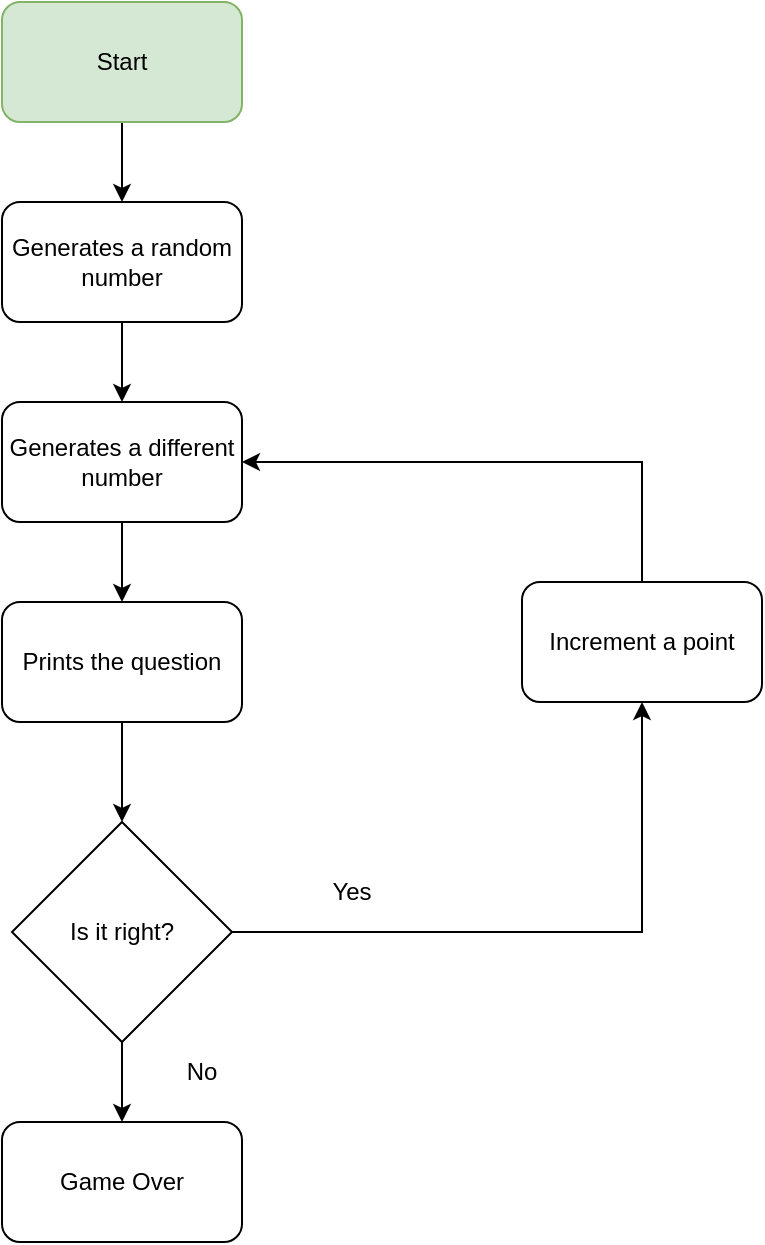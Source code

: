 <mxfile version="17.4.6" type="device"><diagram id="cKhfel-R5Zo787NiYxK6" name="Page-1"><mxGraphModel dx="1182" dy="806" grid="1" gridSize="10" guides="1" tooltips="1" connect="1" arrows="1" fold="1" page="1" pageScale="1" pageWidth="850" pageHeight="1100" math="0" shadow="0"><root><mxCell id="0"/><mxCell id="1" parent="0"/><mxCell id="8Rwe2hEZfbNbemS7Ymzx-4" style="edgeStyle=orthogonalEdgeStyle;rounded=0;orthogonalLoop=1;jettySize=auto;html=1;exitX=0.5;exitY=1;exitDx=0;exitDy=0;" edge="1" parent="1" source="8Rwe2hEZfbNbemS7Ymzx-1" target="8Rwe2hEZfbNbemS7Ymzx-2"><mxGeometry relative="1" as="geometry"/></mxCell><mxCell id="8Rwe2hEZfbNbemS7Ymzx-1" value="Start" style="rounded=1;whiteSpace=wrap;html=1;fillColor=#d5e8d4;strokeColor=#82b366;" vertex="1" parent="1"><mxGeometry x="250" y="60" width="120" height="60" as="geometry"/></mxCell><mxCell id="8Rwe2hEZfbNbemS7Ymzx-5" style="edgeStyle=orthogonalEdgeStyle;rounded=0;orthogonalLoop=1;jettySize=auto;html=1;exitX=0.5;exitY=1;exitDx=0;exitDy=0;" edge="1" parent="1" source="8Rwe2hEZfbNbemS7Ymzx-2" target="8Rwe2hEZfbNbemS7Ymzx-3"><mxGeometry relative="1" as="geometry"/></mxCell><mxCell id="8Rwe2hEZfbNbemS7Ymzx-2" value="Generates a random number" style="rounded=1;whiteSpace=wrap;html=1;" vertex="1" parent="1"><mxGeometry x="250" y="160" width="120" height="60" as="geometry"/></mxCell><mxCell id="8Rwe2hEZfbNbemS7Ymzx-7" style="edgeStyle=orthogonalEdgeStyle;rounded=0;orthogonalLoop=1;jettySize=auto;html=1;exitX=0.5;exitY=1;exitDx=0;exitDy=0;" edge="1" parent="1" source="8Rwe2hEZfbNbemS7Ymzx-3" target="8Rwe2hEZfbNbemS7Ymzx-6"><mxGeometry relative="1" as="geometry"/></mxCell><mxCell id="8Rwe2hEZfbNbemS7Ymzx-3" value="Generates a different number" style="rounded=1;whiteSpace=wrap;html=1;" vertex="1" parent="1"><mxGeometry x="250" y="260" width="120" height="60" as="geometry"/></mxCell><mxCell id="8Rwe2hEZfbNbemS7Ymzx-9" style="edgeStyle=orthogonalEdgeStyle;rounded=0;orthogonalLoop=1;jettySize=auto;html=1;exitX=0.5;exitY=1;exitDx=0;exitDy=0;" edge="1" parent="1" source="8Rwe2hEZfbNbemS7Ymzx-6" target="8Rwe2hEZfbNbemS7Ymzx-8"><mxGeometry relative="1" as="geometry"/></mxCell><mxCell id="8Rwe2hEZfbNbemS7Ymzx-6" value="Prints the question" style="rounded=1;whiteSpace=wrap;html=1;" vertex="1" parent="1"><mxGeometry x="250" y="360" width="120" height="60" as="geometry"/></mxCell><mxCell id="8Rwe2hEZfbNbemS7Ymzx-15" style="edgeStyle=orthogonalEdgeStyle;rounded=0;orthogonalLoop=1;jettySize=auto;html=1;exitX=1;exitY=0.5;exitDx=0;exitDy=0;entryX=0.5;entryY=1;entryDx=0;entryDy=0;" edge="1" parent="1" source="8Rwe2hEZfbNbemS7Ymzx-8" target="8Rwe2hEZfbNbemS7Ymzx-13"><mxGeometry relative="1" as="geometry"/></mxCell><mxCell id="8Rwe2hEZfbNbemS7Ymzx-17" style="edgeStyle=orthogonalEdgeStyle;rounded=0;orthogonalLoop=1;jettySize=auto;html=1;exitX=0.5;exitY=1;exitDx=0;exitDy=0;" edge="1" parent="1" source="8Rwe2hEZfbNbemS7Ymzx-8" target="8Rwe2hEZfbNbemS7Ymzx-16"><mxGeometry relative="1" as="geometry"/></mxCell><mxCell id="8Rwe2hEZfbNbemS7Ymzx-8" value="Is it right?" style="rhombus;whiteSpace=wrap;html=1;" vertex="1" parent="1"><mxGeometry x="255" y="470" width="110" height="110" as="geometry"/></mxCell><mxCell id="8Rwe2hEZfbNbemS7Ymzx-12" value="Yes" style="text;html=1;strokeColor=none;fillColor=none;align=center;verticalAlign=middle;whiteSpace=wrap;rounded=0;" vertex="1" parent="1"><mxGeometry x="395" y="490" width="60" height="30" as="geometry"/></mxCell><mxCell id="8Rwe2hEZfbNbemS7Ymzx-14" style="edgeStyle=orthogonalEdgeStyle;rounded=0;orthogonalLoop=1;jettySize=auto;html=1;exitX=0.5;exitY=0;exitDx=0;exitDy=0;entryX=1;entryY=0.5;entryDx=0;entryDy=0;" edge="1" parent="1" source="8Rwe2hEZfbNbemS7Ymzx-13" target="8Rwe2hEZfbNbemS7Ymzx-3"><mxGeometry relative="1" as="geometry"/></mxCell><mxCell id="8Rwe2hEZfbNbemS7Ymzx-13" value="Increment a point" style="rounded=1;whiteSpace=wrap;html=1;" vertex="1" parent="1"><mxGeometry x="510" y="350" width="120" height="60" as="geometry"/></mxCell><mxCell id="8Rwe2hEZfbNbemS7Ymzx-16" value="Game Over" style="rounded=1;whiteSpace=wrap;html=1;" vertex="1" parent="1"><mxGeometry x="250" y="620" width="120" height="60" as="geometry"/></mxCell><mxCell id="8Rwe2hEZfbNbemS7Ymzx-18" value="No" style="text;html=1;strokeColor=none;fillColor=none;align=center;verticalAlign=middle;whiteSpace=wrap;rounded=0;" vertex="1" parent="1"><mxGeometry x="320" y="580" width="60" height="30" as="geometry"/></mxCell></root></mxGraphModel></diagram></mxfile>